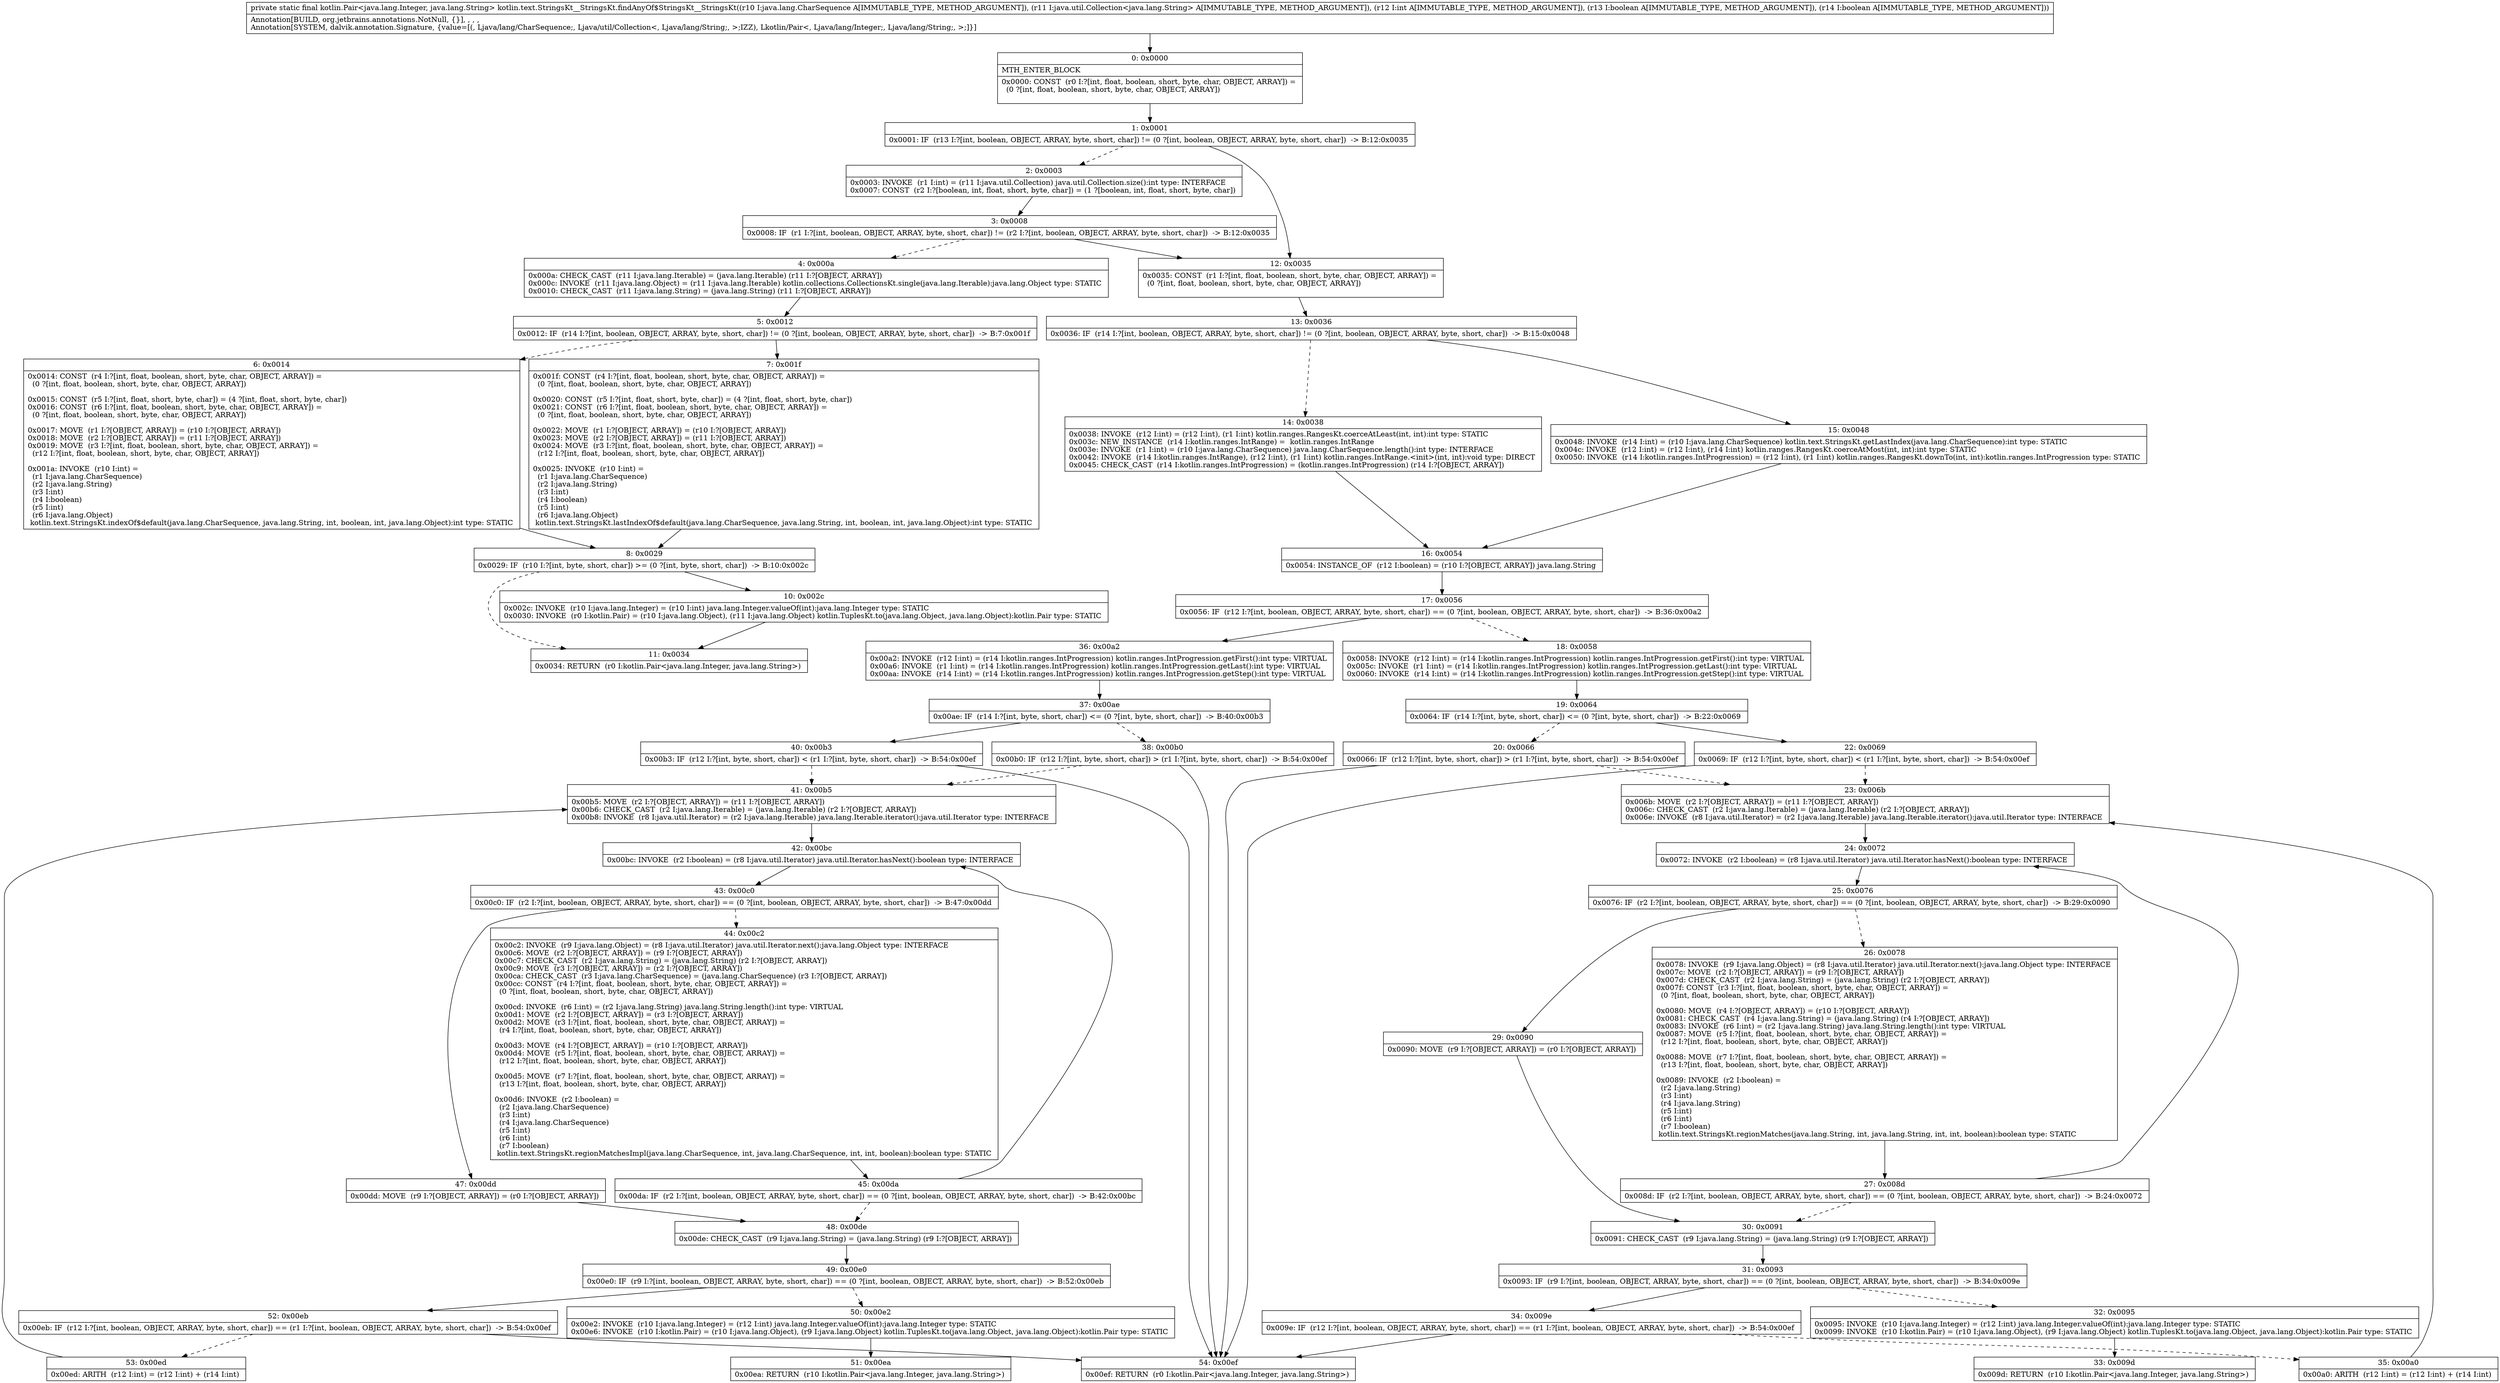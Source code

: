 digraph "CFG forkotlin.text.StringsKt__StringsKt.findAnyOf$StringsKt__StringsKt(Ljava\/lang\/CharSequence;Ljava\/util\/Collection;IZZ)Lkotlin\/Pair;" {
Node_0 [shape=record,label="{0\:\ 0x0000|MTH_ENTER_BLOCK\l|0x0000: CONST  (r0 I:?[int, float, boolean, short, byte, char, OBJECT, ARRAY]) = \l  (0 ?[int, float, boolean, short, byte, char, OBJECT, ARRAY])\l \l}"];
Node_1 [shape=record,label="{1\:\ 0x0001|0x0001: IF  (r13 I:?[int, boolean, OBJECT, ARRAY, byte, short, char]) != (0 ?[int, boolean, OBJECT, ARRAY, byte, short, char])  \-\> B:12:0x0035 \l}"];
Node_2 [shape=record,label="{2\:\ 0x0003|0x0003: INVOKE  (r1 I:int) = (r11 I:java.util.Collection) java.util.Collection.size():int type: INTERFACE \l0x0007: CONST  (r2 I:?[boolean, int, float, short, byte, char]) = (1 ?[boolean, int, float, short, byte, char]) \l}"];
Node_3 [shape=record,label="{3\:\ 0x0008|0x0008: IF  (r1 I:?[int, boolean, OBJECT, ARRAY, byte, short, char]) != (r2 I:?[int, boolean, OBJECT, ARRAY, byte, short, char])  \-\> B:12:0x0035 \l}"];
Node_4 [shape=record,label="{4\:\ 0x000a|0x000a: CHECK_CAST  (r11 I:java.lang.Iterable) = (java.lang.Iterable) (r11 I:?[OBJECT, ARRAY]) \l0x000c: INVOKE  (r11 I:java.lang.Object) = (r11 I:java.lang.Iterable) kotlin.collections.CollectionsKt.single(java.lang.Iterable):java.lang.Object type: STATIC \l0x0010: CHECK_CAST  (r11 I:java.lang.String) = (java.lang.String) (r11 I:?[OBJECT, ARRAY]) \l}"];
Node_5 [shape=record,label="{5\:\ 0x0012|0x0012: IF  (r14 I:?[int, boolean, OBJECT, ARRAY, byte, short, char]) != (0 ?[int, boolean, OBJECT, ARRAY, byte, short, char])  \-\> B:7:0x001f \l}"];
Node_6 [shape=record,label="{6\:\ 0x0014|0x0014: CONST  (r4 I:?[int, float, boolean, short, byte, char, OBJECT, ARRAY]) = \l  (0 ?[int, float, boolean, short, byte, char, OBJECT, ARRAY])\l \l0x0015: CONST  (r5 I:?[int, float, short, byte, char]) = (4 ?[int, float, short, byte, char]) \l0x0016: CONST  (r6 I:?[int, float, boolean, short, byte, char, OBJECT, ARRAY]) = \l  (0 ?[int, float, boolean, short, byte, char, OBJECT, ARRAY])\l \l0x0017: MOVE  (r1 I:?[OBJECT, ARRAY]) = (r10 I:?[OBJECT, ARRAY]) \l0x0018: MOVE  (r2 I:?[OBJECT, ARRAY]) = (r11 I:?[OBJECT, ARRAY]) \l0x0019: MOVE  (r3 I:?[int, float, boolean, short, byte, char, OBJECT, ARRAY]) = \l  (r12 I:?[int, float, boolean, short, byte, char, OBJECT, ARRAY])\l \l0x001a: INVOKE  (r10 I:int) = \l  (r1 I:java.lang.CharSequence)\l  (r2 I:java.lang.String)\l  (r3 I:int)\l  (r4 I:boolean)\l  (r5 I:int)\l  (r6 I:java.lang.Object)\l kotlin.text.StringsKt.indexOf$default(java.lang.CharSequence, java.lang.String, int, boolean, int, java.lang.Object):int type: STATIC \l}"];
Node_7 [shape=record,label="{7\:\ 0x001f|0x001f: CONST  (r4 I:?[int, float, boolean, short, byte, char, OBJECT, ARRAY]) = \l  (0 ?[int, float, boolean, short, byte, char, OBJECT, ARRAY])\l \l0x0020: CONST  (r5 I:?[int, float, short, byte, char]) = (4 ?[int, float, short, byte, char]) \l0x0021: CONST  (r6 I:?[int, float, boolean, short, byte, char, OBJECT, ARRAY]) = \l  (0 ?[int, float, boolean, short, byte, char, OBJECT, ARRAY])\l \l0x0022: MOVE  (r1 I:?[OBJECT, ARRAY]) = (r10 I:?[OBJECT, ARRAY]) \l0x0023: MOVE  (r2 I:?[OBJECT, ARRAY]) = (r11 I:?[OBJECT, ARRAY]) \l0x0024: MOVE  (r3 I:?[int, float, boolean, short, byte, char, OBJECT, ARRAY]) = \l  (r12 I:?[int, float, boolean, short, byte, char, OBJECT, ARRAY])\l \l0x0025: INVOKE  (r10 I:int) = \l  (r1 I:java.lang.CharSequence)\l  (r2 I:java.lang.String)\l  (r3 I:int)\l  (r4 I:boolean)\l  (r5 I:int)\l  (r6 I:java.lang.Object)\l kotlin.text.StringsKt.lastIndexOf$default(java.lang.CharSequence, java.lang.String, int, boolean, int, java.lang.Object):int type: STATIC \l}"];
Node_8 [shape=record,label="{8\:\ 0x0029|0x0029: IF  (r10 I:?[int, byte, short, char]) \>= (0 ?[int, byte, short, char])  \-\> B:10:0x002c \l}"];
Node_10 [shape=record,label="{10\:\ 0x002c|0x002c: INVOKE  (r10 I:java.lang.Integer) = (r10 I:int) java.lang.Integer.valueOf(int):java.lang.Integer type: STATIC \l0x0030: INVOKE  (r0 I:kotlin.Pair) = (r10 I:java.lang.Object), (r11 I:java.lang.Object) kotlin.TuplesKt.to(java.lang.Object, java.lang.Object):kotlin.Pair type: STATIC \l}"];
Node_11 [shape=record,label="{11\:\ 0x0034|0x0034: RETURN  (r0 I:kotlin.Pair\<java.lang.Integer, java.lang.String\>) \l}"];
Node_12 [shape=record,label="{12\:\ 0x0035|0x0035: CONST  (r1 I:?[int, float, boolean, short, byte, char, OBJECT, ARRAY]) = \l  (0 ?[int, float, boolean, short, byte, char, OBJECT, ARRAY])\l \l}"];
Node_13 [shape=record,label="{13\:\ 0x0036|0x0036: IF  (r14 I:?[int, boolean, OBJECT, ARRAY, byte, short, char]) != (0 ?[int, boolean, OBJECT, ARRAY, byte, short, char])  \-\> B:15:0x0048 \l}"];
Node_14 [shape=record,label="{14\:\ 0x0038|0x0038: INVOKE  (r12 I:int) = (r12 I:int), (r1 I:int) kotlin.ranges.RangesKt.coerceAtLeast(int, int):int type: STATIC \l0x003c: NEW_INSTANCE  (r14 I:kotlin.ranges.IntRange) =  kotlin.ranges.IntRange \l0x003e: INVOKE  (r1 I:int) = (r10 I:java.lang.CharSequence) java.lang.CharSequence.length():int type: INTERFACE \l0x0042: INVOKE  (r14 I:kotlin.ranges.IntRange), (r12 I:int), (r1 I:int) kotlin.ranges.IntRange.\<init\>(int, int):void type: DIRECT \l0x0045: CHECK_CAST  (r14 I:kotlin.ranges.IntProgression) = (kotlin.ranges.IntProgression) (r14 I:?[OBJECT, ARRAY]) \l}"];
Node_15 [shape=record,label="{15\:\ 0x0048|0x0048: INVOKE  (r14 I:int) = (r10 I:java.lang.CharSequence) kotlin.text.StringsKt.getLastIndex(java.lang.CharSequence):int type: STATIC \l0x004c: INVOKE  (r12 I:int) = (r12 I:int), (r14 I:int) kotlin.ranges.RangesKt.coerceAtMost(int, int):int type: STATIC \l0x0050: INVOKE  (r14 I:kotlin.ranges.IntProgression) = (r12 I:int), (r1 I:int) kotlin.ranges.RangesKt.downTo(int, int):kotlin.ranges.IntProgression type: STATIC \l}"];
Node_16 [shape=record,label="{16\:\ 0x0054|0x0054: INSTANCE_OF  (r12 I:boolean) = (r10 I:?[OBJECT, ARRAY]) java.lang.String \l}"];
Node_17 [shape=record,label="{17\:\ 0x0056|0x0056: IF  (r12 I:?[int, boolean, OBJECT, ARRAY, byte, short, char]) == (0 ?[int, boolean, OBJECT, ARRAY, byte, short, char])  \-\> B:36:0x00a2 \l}"];
Node_18 [shape=record,label="{18\:\ 0x0058|0x0058: INVOKE  (r12 I:int) = (r14 I:kotlin.ranges.IntProgression) kotlin.ranges.IntProgression.getFirst():int type: VIRTUAL \l0x005c: INVOKE  (r1 I:int) = (r14 I:kotlin.ranges.IntProgression) kotlin.ranges.IntProgression.getLast():int type: VIRTUAL \l0x0060: INVOKE  (r14 I:int) = (r14 I:kotlin.ranges.IntProgression) kotlin.ranges.IntProgression.getStep():int type: VIRTUAL \l}"];
Node_19 [shape=record,label="{19\:\ 0x0064|0x0064: IF  (r14 I:?[int, byte, short, char]) \<= (0 ?[int, byte, short, char])  \-\> B:22:0x0069 \l}"];
Node_20 [shape=record,label="{20\:\ 0x0066|0x0066: IF  (r12 I:?[int, byte, short, char]) \> (r1 I:?[int, byte, short, char])  \-\> B:54:0x00ef \l}"];
Node_22 [shape=record,label="{22\:\ 0x0069|0x0069: IF  (r12 I:?[int, byte, short, char]) \< (r1 I:?[int, byte, short, char])  \-\> B:54:0x00ef \l}"];
Node_23 [shape=record,label="{23\:\ 0x006b|0x006b: MOVE  (r2 I:?[OBJECT, ARRAY]) = (r11 I:?[OBJECT, ARRAY]) \l0x006c: CHECK_CAST  (r2 I:java.lang.Iterable) = (java.lang.Iterable) (r2 I:?[OBJECT, ARRAY]) \l0x006e: INVOKE  (r8 I:java.util.Iterator) = (r2 I:java.lang.Iterable) java.lang.Iterable.iterator():java.util.Iterator type: INTERFACE \l}"];
Node_24 [shape=record,label="{24\:\ 0x0072|0x0072: INVOKE  (r2 I:boolean) = (r8 I:java.util.Iterator) java.util.Iterator.hasNext():boolean type: INTERFACE \l}"];
Node_25 [shape=record,label="{25\:\ 0x0076|0x0076: IF  (r2 I:?[int, boolean, OBJECT, ARRAY, byte, short, char]) == (0 ?[int, boolean, OBJECT, ARRAY, byte, short, char])  \-\> B:29:0x0090 \l}"];
Node_26 [shape=record,label="{26\:\ 0x0078|0x0078: INVOKE  (r9 I:java.lang.Object) = (r8 I:java.util.Iterator) java.util.Iterator.next():java.lang.Object type: INTERFACE \l0x007c: MOVE  (r2 I:?[OBJECT, ARRAY]) = (r9 I:?[OBJECT, ARRAY]) \l0x007d: CHECK_CAST  (r2 I:java.lang.String) = (java.lang.String) (r2 I:?[OBJECT, ARRAY]) \l0x007f: CONST  (r3 I:?[int, float, boolean, short, byte, char, OBJECT, ARRAY]) = \l  (0 ?[int, float, boolean, short, byte, char, OBJECT, ARRAY])\l \l0x0080: MOVE  (r4 I:?[OBJECT, ARRAY]) = (r10 I:?[OBJECT, ARRAY]) \l0x0081: CHECK_CAST  (r4 I:java.lang.String) = (java.lang.String) (r4 I:?[OBJECT, ARRAY]) \l0x0083: INVOKE  (r6 I:int) = (r2 I:java.lang.String) java.lang.String.length():int type: VIRTUAL \l0x0087: MOVE  (r5 I:?[int, float, boolean, short, byte, char, OBJECT, ARRAY]) = \l  (r12 I:?[int, float, boolean, short, byte, char, OBJECT, ARRAY])\l \l0x0088: MOVE  (r7 I:?[int, float, boolean, short, byte, char, OBJECT, ARRAY]) = \l  (r13 I:?[int, float, boolean, short, byte, char, OBJECT, ARRAY])\l \l0x0089: INVOKE  (r2 I:boolean) = \l  (r2 I:java.lang.String)\l  (r3 I:int)\l  (r4 I:java.lang.String)\l  (r5 I:int)\l  (r6 I:int)\l  (r7 I:boolean)\l kotlin.text.StringsKt.regionMatches(java.lang.String, int, java.lang.String, int, int, boolean):boolean type: STATIC \l}"];
Node_27 [shape=record,label="{27\:\ 0x008d|0x008d: IF  (r2 I:?[int, boolean, OBJECT, ARRAY, byte, short, char]) == (0 ?[int, boolean, OBJECT, ARRAY, byte, short, char])  \-\> B:24:0x0072 \l}"];
Node_29 [shape=record,label="{29\:\ 0x0090|0x0090: MOVE  (r9 I:?[OBJECT, ARRAY]) = (r0 I:?[OBJECT, ARRAY]) \l}"];
Node_30 [shape=record,label="{30\:\ 0x0091|0x0091: CHECK_CAST  (r9 I:java.lang.String) = (java.lang.String) (r9 I:?[OBJECT, ARRAY]) \l}"];
Node_31 [shape=record,label="{31\:\ 0x0093|0x0093: IF  (r9 I:?[int, boolean, OBJECT, ARRAY, byte, short, char]) == (0 ?[int, boolean, OBJECT, ARRAY, byte, short, char])  \-\> B:34:0x009e \l}"];
Node_32 [shape=record,label="{32\:\ 0x0095|0x0095: INVOKE  (r10 I:java.lang.Integer) = (r12 I:int) java.lang.Integer.valueOf(int):java.lang.Integer type: STATIC \l0x0099: INVOKE  (r10 I:kotlin.Pair) = (r10 I:java.lang.Object), (r9 I:java.lang.Object) kotlin.TuplesKt.to(java.lang.Object, java.lang.Object):kotlin.Pair type: STATIC \l}"];
Node_33 [shape=record,label="{33\:\ 0x009d|0x009d: RETURN  (r10 I:kotlin.Pair\<java.lang.Integer, java.lang.String\>) \l}"];
Node_34 [shape=record,label="{34\:\ 0x009e|0x009e: IF  (r12 I:?[int, boolean, OBJECT, ARRAY, byte, short, char]) == (r1 I:?[int, boolean, OBJECT, ARRAY, byte, short, char])  \-\> B:54:0x00ef \l}"];
Node_35 [shape=record,label="{35\:\ 0x00a0|0x00a0: ARITH  (r12 I:int) = (r12 I:int) + (r14 I:int) \l}"];
Node_36 [shape=record,label="{36\:\ 0x00a2|0x00a2: INVOKE  (r12 I:int) = (r14 I:kotlin.ranges.IntProgression) kotlin.ranges.IntProgression.getFirst():int type: VIRTUAL \l0x00a6: INVOKE  (r1 I:int) = (r14 I:kotlin.ranges.IntProgression) kotlin.ranges.IntProgression.getLast():int type: VIRTUAL \l0x00aa: INVOKE  (r14 I:int) = (r14 I:kotlin.ranges.IntProgression) kotlin.ranges.IntProgression.getStep():int type: VIRTUAL \l}"];
Node_37 [shape=record,label="{37\:\ 0x00ae|0x00ae: IF  (r14 I:?[int, byte, short, char]) \<= (0 ?[int, byte, short, char])  \-\> B:40:0x00b3 \l}"];
Node_38 [shape=record,label="{38\:\ 0x00b0|0x00b0: IF  (r12 I:?[int, byte, short, char]) \> (r1 I:?[int, byte, short, char])  \-\> B:54:0x00ef \l}"];
Node_40 [shape=record,label="{40\:\ 0x00b3|0x00b3: IF  (r12 I:?[int, byte, short, char]) \< (r1 I:?[int, byte, short, char])  \-\> B:54:0x00ef \l}"];
Node_41 [shape=record,label="{41\:\ 0x00b5|0x00b5: MOVE  (r2 I:?[OBJECT, ARRAY]) = (r11 I:?[OBJECT, ARRAY]) \l0x00b6: CHECK_CAST  (r2 I:java.lang.Iterable) = (java.lang.Iterable) (r2 I:?[OBJECT, ARRAY]) \l0x00b8: INVOKE  (r8 I:java.util.Iterator) = (r2 I:java.lang.Iterable) java.lang.Iterable.iterator():java.util.Iterator type: INTERFACE \l}"];
Node_42 [shape=record,label="{42\:\ 0x00bc|0x00bc: INVOKE  (r2 I:boolean) = (r8 I:java.util.Iterator) java.util.Iterator.hasNext():boolean type: INTERFACE \l}"];
Node_43 [shape=record,label="{43\:\ 0x00c0|0x00c0: IF  (r2 I:?[int, boolean, OBJECT, ARRAY, byte, short, char]) == (0 ?[int, boolean, OBJECT, ARRAY, byte, short, char])  \-\> B:47:0x00dd \l}"];
Node_44 [shape=record,label="{44\:\ 0x00c2|0x00c2: INVOKE  (r9 I:java.lang.Object) = (r8 I:java.util.Iterator) java.util.Iterator.next():java.lang.Object type: INTERFACE \l0x00c6: MOVE  (r2 I:?[OBJECT, ARRAY]) = (r9 I:?[OBJECT, ARRAY]) \l0x00c7: CHECK_CAST  (r2 I:java.lang.String) = (java.lang.String) (r2 I:?[OBJECT, ARRAY]) \l0x00c9: MOVE  (r3 I:?[OBJECT, ARRAY]) = (r2 I:?[OBJECT, ARRAY]) \l0x00ca: CHECK_CAST  (r3 I:java.lang.CharSequence) = (java.lang.CharSequence) (r3 I:?[OBJECT, ARRAY]) \l0x00cc: CONST  (r4 I:?[int, float, boolean, short, byte, char, OBJECT, ARRAY]) = \l  (0 ?[int, float, boolean, short, byte, char, OBJECT, ARRAY])\l \l0x00cd: INVOKE  (r6 I:int) = (r2 I:java.lang.String) java.lang.String.length():int type: VIRTUAL \l0x00d1: MOVE  (r2 I:?[OBJECT, ARRAY]) = (r3 I:?[OBJECT, ARRAY]) \l0x00d2: MOVE  (r3 I:?[int, float, boolean, short, byte, char, OBJECT, ARRAY]) = \l  (r4 I:?[int, float, boolean, short, byte, char, OBJECT, ARRAY])\l \l0x00d3: MOVE  (r4 I:?[OBJECT, ARRAY]) = (r10 I:?[OBJECT, ARRAY]) \l0x00d4: MOVE  (r5 I:?[int, float, boolean, short, byte, char, OBJECT, ARRAY]) = \l  (r12 I:?[int, float, boolean, short, byte, char, OBJECT, ARRAY])\l \l0x00d5: MOVE  (r7 I:?[int, float, boolean, short, byte, char, OBJECT, ARRAY]) = \l  (r13 I:?[int, float, boolean, short, byte, char, OBJECT, ARRAY])\l \l0x00d6: INVOKE  (r2 I:boolean) = \l  (r2 I:java.lang.CharSequence)\l  (r3 I:int)\l  (r4 I:java.lang.CharSequence)\l  (r5 I:int)\l  (r6 I:int)\l  (r7 I:boolean)\l kotlin.text.StringsKt.regionMatchesImpl(java.lang.CharSequence, int, java.lang.CharSequence, int, int, boolean):boolean type: STATIC \l}"];
Node_45 [shape=record,label="{45\:\ 0x00da|0x00da: IF  (r2 I:?[int, boolean, OBJECT, ARRAY, byte, short, char]) == (0 ?[int, boolean, OBJECT, ARRAY, byte, short, char])  \-\> B:42:0x00bc \l}"];
Node_47 [shape=record,label="{47\:\ 0x00dd|0x00dd: MOVE  (r9 I:?[OBJECT, ARRAY]) = (r0 I:?[OBJECT, ARRAY]) \l}"];
Node_48 [shape=record,label="{48\:\ 0x00de|0x00de: CHECK_CAST  (r9 I:java.lang.String) = (java.lang.String) (r9 I:?[OBJECT, ARRAY]) \l}"];
Node_49 [shape=record,label="{49\:\ 0x00e0|0x00e0: IF  (r9 I:?[int, boolean, OBJECT, ARRAY, byte, short, char]) == (0 ?[int, boolean, OBJECT, ARRAY, byte, short, char])  \-\> B:52:0x00eb \l}"];
Node_50 [shape=record,label="{50\:\ 0x00e2|0x00e2: INVOKE  (r10 I:java.lang.Integer) = (r12 I:int) java.lang.Integer.valueOf(int):java.lang.Integer type: STATIC \l0x00e6: INVOKE  (r10 I:kotlin.Pair) = (r10 I:java.lang.Object), (r9 I:java.lang.Object) kotlin.TuplesKt.to(java.lang.Object, java.lang.Object):kotlin.Pair type: STATIC \l}"];
Node_51 [shape=record,label="{51\:\ 0x00ea|0x00ea: RETURN  (r10 I:kotlin.Pair\<java.lang.Integer, java.lang.String\>) \l}"];
Node_52 [shape=record,label="{52\:\ 0x00eb|0x00eb: IF  (r12 I:?[int, boolean, OBJECT, ARRAY, byte, short, char]) == (r1 I:?[int, boolean, OBJECT, ARRAY, byte, short, char])  \-\> B:54:0x00ef \l}"];
Node_53 [shape=record,label="{53\:\ 0x00ed|0x00ed: ARITH  (r12 I:int) = (r12 I:int) + (r14 I:int) \l}"];
Node_54 [shape=record,label="{54\:\ 0x00ef|0x00ef: RETURN  (r0 I:kotlin.Pair\<java.lang.Integer, java.lang.String\>) \l}"];
MethodNode[shape=record,label="{private static final kotlin.Pair\<java.lang.Integer, java.lang.String\> kotlin.text.StringsKt__StringsKt.findAnyOf$StringsKt__StringsKt((r10 I:java.lang.CharSequence A[IMMUTABLE_TYPE, METHOD_ARGUMENT]), (r11 I:java.util.Collection\<java.lang.String\> A[IMMUTABLE_TYPE, METHOD_ARGUMENT]), (r12 I:int A[IMMUTABLE_TYPE, METHOD_ARGUMENT]), (r13 I:boolean A[IMMUTABLE_TYPE, METHOD_ARGUMENT]), (r14 I:boolean A[IMMUTABLE_TYPE, METHOD_ARGUMENT]))  | Annotation[BUILD, org.jetbrains.annotations.NotNull, \{\}], , , , \lAnnotation[SYSTEM, dalvik.annotation.Signature, \{value=[(, Ljava\/lang\/CharSequence;, Ljava\/util\/Collection\<, Ljava\/lang\/String;, \>;IZZ), Lkotlin\/Pair\<, Ljava\/lang\/Integer;, Ljava\/lang\/String;, \>;]\}]\l}"];
MethodNode -> Node_0;
Node_0 -> Node_1;
Node_1 -> Node_2[style=dashed];
Node_1 -> Node_12;
Node_2 -> Node_3;
Node_3 -> Node_4[style=dashed];
Node_3 -> Node_12;
Node_4 -> Node_5;
Node_5 -> Node_6[style=dashed];
Node_5 -> Node_7;
Node_6 -> Node_8;
Node_7 -> Node_8;
Node_8 -> Node_10;
Node_8 -> Node_11[style=dashed];
Node_10 -> Node_11;
Node_12 -> Node_13;
Node_13 -> Node_14[style=dashed];
Node_13 -> Node_15;
Node_14 -> Node_16;
Node_15 -> Node_16;
Node_16 -> Node_17;
Node_17 -> Node_18[style=dashed];
Node_17 -> Node_36;
Node_18 -> Node_19;
Node_19 -> Node_20[style=dashed];
Node_19 -> Node_22;
Node_20 -> Node_54;
Node_20 -> Node_23[style=dashed];
Node_22 -> Node_23[style=dashed];
Node_22 -> Node_54;
Node_23 -> Node_24;
Node_24 -> Node_25;
Node_25 -> Node_26[style=dashed];
Node_25 -> Node_29;
Node_26 -> Node_27;
Node_27 -> Node_24;
Node_27 -> Node_30[style=dashed];
Node_29 -> Node_30;
Node_30 -> Node_31;
Node_31 -> Node_32[style=dashed];
Node_31 -> Node_34;
Node_32 -> Node_33;
Node_34 -> Node_35[style=dashed];
Node_34 -> Node_54;
Node_35 -> Node_23;
Node_36 -> Node_37;
Node_37 -> Node_38[style=dashed];
Node_37 -> Node_40;
Node_38 -> Node_54;
Node_38 -> Node_41[style=dashed];
Node_40 -> Node_41[style=dashed];
Node_40 -> Node_54;
Node_41 -> Node_42;
Node_42 -> Node_43;
Node_43 -> Node_44[style=dashed];
Node_43 -> Node_47;
Node_44 -> Node_45;
Node_45 -> Node_42;
Node_45 -> Node_48[style=dashed];
Node_47 -> Node_48;
Node_48 -> Node_49;
Node_49 -> Node_50[style=dashed];
Node_49 -> Node_52;
Node_50 -> Node_51;
Node_52 -> Node_53[style=dashed];
Node_52 -> Node_54;
Node_53 -> Node_41;
}

